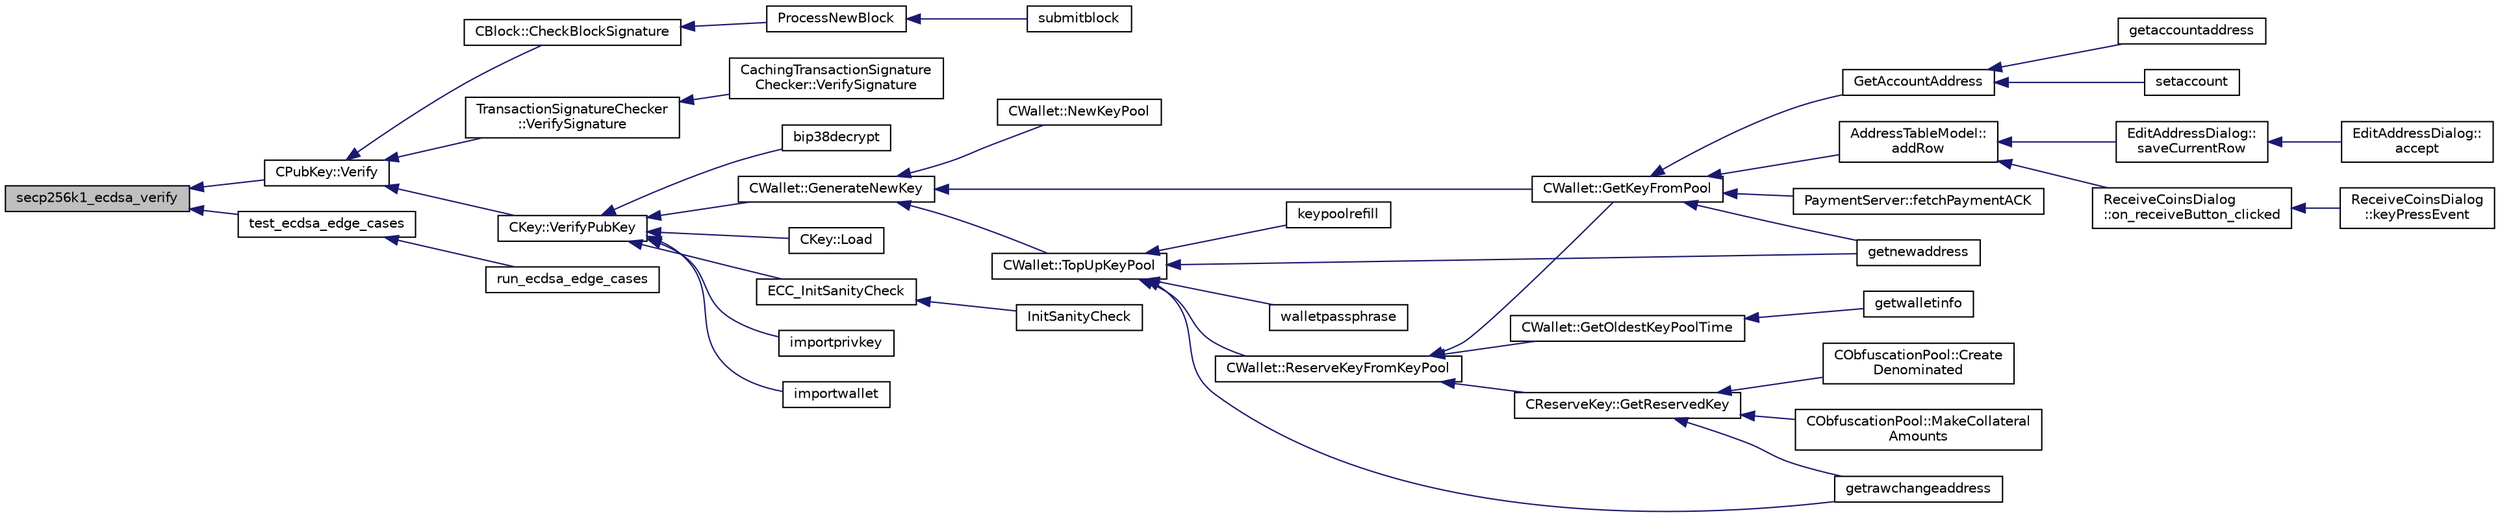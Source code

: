 digraph "secp256k1_ecdsa_verify"
{
  edge [fontname="Helvetica",fontsize="10",labelfontname="Helvetica",labelfontsize="10"];
  node [fontname="Helvetica",fontsize="10",shape=record];
  rankdir="LR";
  Node301 [label="secp256k1_ecdsa_verify",height=0.2,width=0.4,color="black", fillcolor="grey75", style="filled", fontcolor="black"];
  Node301 -> Node302 [dir="back",color="midnightblue",fontsize="10",style="solid",fontname="Helvetica"];
  Node302 [label="CPubKey::Verify",height=0.2,width=0.4,color="black", fillcolor="white", style="filled",URL="$class_c_pub_key.html#a5b3fef213b227394ca9d0a1e3baa957e",tooltip="Verify a DER signature (~72 bytes). "];
  Node302 -> Node303 [dir="back",color="midnightblue",fontsize="10",style="solid",fontname="Helvetica"];
  Node303 [label="CKey::VerifyPubKey",height=0.2,width=0.4,color="black", fillcolor="white", style="filled",URL="$class_c_key.html#ac53425b8d0f89067bce781c485101b20",tooltip="Verify thoroughly whether a private key and a public key match. "];
  Node303 -> Node304 [dir="back",color="midnightblue",fontsize="10",style="solid",fontname="Helvetica"];
  Node304 [label="CKey::Load",height=0.2,width=0.4,color="black", fillcolor="white", style="filled",URL="$class_c_key.html#a141751588f8bfe5f1b6fc27f4e64b63f",tooltip="Load private key and check that public key matches. "];
  Node303 -> Node305 [dir="back",color="midnightblue",fontsize="10",style="solid",fontname="Helvetica"];
  Node305 [label="ECC_InitSanityCheck",height=0.2,width=0.4,color="black", fillcolor="white", style="filled",URL="$key_8h.html#a55cc40f04bf887c1000667caccb0684a",tooltip="Check that required EC support is available at runtime. "];
  Node305 -> Node306 [dir="back",color="midnightblue",fontsize="10",style="solid",fontname="Helvetica"];
  Node306 [label="InitSanityCheck",height=0.2,width=0.4,color="black", fillcolor="white", style="filled",URL="$init_8cpp.html#a878797b40fb8eb0d7f330a41d7742d11",tooltip="Sanity checks Ensure that DIVI is running in a usable environment with all necessary library support..."];
  Node303 -> Node307 [dir="back",color="midnightblue",fontsize="10",style="solid",fontname="Helvetica"];
  Node307 [label="importprivkey",height=0.2,width=0.4,color="black", fillcolor="white", style="filled",URL="$rpcdump_8cpp.html#a3a6fdb974fce01220a895393d444e981"];
  Node303 -> Node308 [dir="back",color="midnightblue",fontsize="10",style="solid",fontname="Helvetica"];
  Node308 [label="importwallet",height=0.2,width=0.4,color="black", fillcolor="white", style="filled",URL="$rpcdump_8cpp.html#a2566d5c9dd1938b74e70398cdb3ac5c1"];
  Node303 -> Node309 [dir="back",color="midnightblue",fontsize="10",style="solid",fontname="Helvetica"];
  Node309 [label="bip38decrypt",height=0.2,width=0.4,color="black", fillcolor="white", style="filled",URL="$rpcdump_8cpp.html#a64a0e2e87f6d741efd662ac94080159d"];
  Node303 -> Node310 [dir="back",color="midnightblue",fontsize="10",style="solid",fontname="Helvetica"];
  Node310 [label="CWallet::GenerateNewKey",height=0.2,width=0.4,color="black", fillcolor="white", style="filled",URL="$group__map_wallet.html#ga061fe7f54f80ec40f856b3e6365c2f4a"];
  Node310 -> Node311 [dir="back",color="midnightblue",fontsize="10",style="solid",fontname="Helvetica"];
  Node311 [label="CWallet::NewKeyPool",height=0.2,width=0.4,color="black", fillcolor="white", style="filled",URL="$group___actions.html#ga7353ba1e79fc4167fbfbe79b41698fa7",tooltip="Mark old keypool keys as used, and generate all new keys. "];
  Node310 -> Node312 [dir="back",color="midnightblue",fontsize="10",style="solid",fontname="Helvetica"];
  Node312 [label="CWallet::TopUpKeyPool",height=0.2,width=0.4,color="black", fillcolor="white", style="filled",URL="$group___actions.html#ga9730278506e0a4f1c65239b951525b55"];
  Node312 -> Node313 [dir="back",color="midnightblue",fontsize="10",style="solid",fontname="Helvetica"];
  Node313 [label="getnewaddress",height=0.2,width=0.4,color="black", fillcolor="white", style="filled",URL="$rpcwallet_8cpp.html#aead824d845d670fbd8f187ebd4f9a535"];
  Node312 -> Node314 [dir="back",color="midnightblue",fontsize="10",style="solid",fontname="Helvetica"];
  Node314 [label="getrawchangeaddress",height=0.2,width=0.4,color="black", fillcolor="white", style="filled",URL="$rpcwallet_8cpp.html#ae71809202b4dcc13d2034c5c72af34da"];
  Node312 -> Node315 [dir="back",color="midnightblue",fontsize="10",style="solid",fontname="Helvetica"];
  Node315 [label="keypoolrefill",height=0.2,width=0.4,color="black", fillcolor="white", style="filled",URL="$rpcwallet_8cpp.html#afe8615fcf2c8e5319166c2fa8c638e08"];
  Node312 -> Node316 [dir="back",color="midnightblue",fontsize="10",style="solid",fontname="Helvetica"];
  Node316 [label="walletpassphrase",height=0.2,width=0.4,color="black", fillcolor="white", style="filled",URL="$rpcwallet_8cpp.html#a733f7c70e7c18783935e6de9643c0086"];
  Node312 -> Node317 [dir="back",color="midnightblue",fontsize="10",style="solid",fontname="Helvetica"];
  Node317 [label="CWallet::ReserveKeyFromKeyPool",height=0.2,width=0.4,color="black", fillcolor="white", style="filled",URL="$group___actions.html#ga9921854840668a1856998f041177dd2b"];
  Node317 -> Node318 [dir="back",color="midnightblue",fontsize="10",style="solid",fontname="Helvetica"];
  Node318 [label="CWallet::GetKeyFromPool",height=0.2,width=0.4,color="black", fillcolor="white", style="filled",URL="$group___actions.html#ga18549ec5c472c003afc4794daeb9adfd"];
  Node318 -> Node319 [dir="back",color="midnightblue",fontsize="10",style="solid",fontname="Helvetica"];
  Node319 [label="AddressTableModel::\laddRow",height=0.2,width=0.4,color="black", fillcolor="white", style="filled",URL="$class_address_table_model.html#aa72edd2a093a6e9318639d69d3a23488"];
  Node319 -> Node320 [dir="back",color="midnightblue",fontsize="10",style="solid",fontname="Helvetica"];
  Node320 [label="EditAddressDialog::\lsaveCurrentRow",height=0.2,width=0.4,color="black", fillcolor="white", style="filled",URL="$class_edit_address_dialog.html#a8494a551799cd1f4c253e557424c206c"];
  Node320 -> Node321 [dir="back",color="midnightblue",fontsize="10",style="solid",fontname="Helvetica"];
  Node321 [label="EditAddressDialog::\laccept",height=0.2,width=0.4,color="black", fillcolor="white", style="filled",URL="$class_edit_address_dialog.html#ac52b71129806bccf6533d0e9441393b6"];
  Node319 -> Node322 [dir="back",color="midnightblue",fontsize="10",style="solid",fontname="Helvetica"];
  Node322 [label="ReceiveCoinsDialog\l::on_receiveButton_clicked",height=0.2,width=0.4,color="black", fillcolor="white", style="filled",URL="$class_receive_coins_dialog.html#a9db8de31f6889288cb22c061aa51e0cd"];
  Node322 -> Node323 [dir="back",color="midnightblue",fontsize="10",style="solid",fontname="Helvetica"];
  Node323 [label="ReceiveCoinsDialog\l::keyPressEvent",height=0.2,width=0.4,color="black", fillcolor="white", style="filled",URL="$class_receive_coins_dialog.html#abcf17b510c473bf3e94ef12f7f5cfc10"];
  Node318 -> Node324 [dir="back",color="midnightblue",fontsize="10",style="solid",fontname="Helvetica"];
  Node324 [label="PaymentServer::fetchPaymentACK",height=0.2,width=0.4,color="black", fillcolor="white", style="filled",URL="$class_payment_server.html#ab846f9e8778e5cc878b644133e8628f1"];
  Node318 -> Node313 [dir="back",color="midnightblue",fontsize="10",style="solid",fontname="Helvetica"];
  Node318 -> Node325 [dir="back",color="midnightblue",fontsize="10",style="solid",fontname="Helvetica"];
  Node325 [label="GetAccountAddress",height=0.2,width=0.4,color="black", fillcolor="white", style="filled",URL="$rpcwallet_8cpp.html#aa3d9baf7a6fc6c9f0a08ec861ca52f59"];
  Node325 -> Node326 [dir="back",color="midnightblue",fontsize="10",style="solid",fontname="Helvetica"];
  Node326 [label="getaccountaddress",height=0.2,width=0.4,color="black", fillcolor="white", style="filled",URL="$rpcwallet_8cpp.html#a92145bcb3cfb45eb47dca18f1c94c434"];
  Node325 -> Node327 [dir="back",color="midnightblue",fontsize="10",style="solid",fontname="Helvetica"];
  Node327 [label="setaccount",height=0.2,width=0.4,color="black", fillcolor="white", style="filled",URL="$rpcwallet_8cpp.html#a6bf0dc200554f841a4549a2e5087f699"];
  Node317 -> Node328 [dir="back",color="midnightblue",fontsize="10",style="solid",fontname="Helvetica"];
  Node328 [label="CWallet::GetOldestKeyPoolTime",height=0.2,width=0.4,color="black", fillcolor="white", style="filled",URL="$group___actions.html#ga2555a9442e58b3c5593fef21f1b39d2d"];
  Node328 -> Node329 [dir="back",color="midnightblue",fontsize="10",style="solid",fontname="Helvetica"];
  Node329 [label="getwalletinfo",height=0.2,width=0.4,color="black", fillcolor="white", style="filled",URL="$rpcwallet_8cpp.html#a9401fef738a283075915e0ea0086fae9"];
  Node317 -> Node330 [dir="back",color="midnightblue",fontsize="10",style="solid",fontname="Helvetica"];
  Node330 [label="CReserveKey::GetReservedKey",height=0.2,width=0.4,color="black", fillcolor="white", style="filled",URL="$group___actions.html#gad198d2d7a54d315c60805ba1cb0caf7c"];
  Node330 -> Node331 [dir="back",color="midnightblue",fontsize="10",style="solid",fontname="Helvetica"];
  Node331 [label="CObfuscationPool::MakeCollateral\lAmounts",height=0.2,width=0.4,color="black", fillcolor="white", style="filled",URL="$class_c_obfuscation_pool.html#a7496f4e868d633d45b9c92af0cc56ac5",tooltip="Split up large inputs or make fee sized inputs. "];
  Node330 -> Node332 [dir="back",color="midnightblue",fontsize="10",style="solid",fontname="Helvetica"];
  Node332 [label="CObfuscationPool::Create\lDenominated",height=0.2,width=0.4,color="black", fillcolor="white", style="filled",URL="$class_c_obfuscation_pool.html#a95e6023ca617da294132311b30179c55"];
  Node330 -> Node314 [dir="back",color="midnightblue",fontsize="10",style="solid",fontname="Helvetica"];
  Node310 -> Node318 [dir="back",color="midnightblue",fontsize="10",style="solid",fontname="Helvetica"];
  Node302 -> Node333 [dir="back",color="midnightblue",fontsize="10",style="solid",fontname="Helvetica"];
  Node333 [label="CBlock::CheckBlockSignature",height=0.2,width=0.4,color="black", fillcolor="white", style="filled",URL="$class_c_block.html#a2ff0deeda85c23cde1a78365d6fc6c2c"];
  Node333 -> Node334 [dir="back",color="midnightblue",fontsize="10",style="solid",fontname="Helvetica"];
  Node334 [label="ProcessNewBlock",height=0.2,width=0.4,color="black", fillcolor="white", style="filled",URL="$main_8h.html#abb32e71aca0c6a769d419194ada13851",tooltip="Process an incoming block. "];
  Node334 -> Node335 [dir="back",color="midnightblue",fontsize="10",style="solid",fontname="Helvetica"];
  Node335 [label="submitblock",height=0.2,width=0.4,color="black", fillcolor="white", style="filled",URL="$rpcmining_8cpp.html#a6fc1aa077add8cb1c74207056616134d"];
  Node302 -> Node336 [dir="back",color="midnightblue",fontsize="10",style="solid",fontname="Helvetica"];
  Node336 [label="TransactionSignatureChecker\l::VerifySignature",height=0.2,width=0.4,color="black", fillcolor="white", style="filled",URL="$class_transaction_signature_checker.html#a8691f10179573b1421defe3843c04c96"];
  Node336 -> Node337 [dir="back",color="midnightblue",fontsize="10",style="solid",fontname="Helvetica"];
  Node337 [label="CachingTransactionSignature\lChecker::VerifySignature",height=0.2,width=0.4,color="black", fillcolor="white", style="filled",URL="$class_caching_transaction_signature_checker.html#a8fb5c049a2f0ef3d4d3fbfeea88b7b53"];
  Node301 -> Node338 [dir="back",color="midnightblue",fontsize="10",style="solid",fontname="Helvetica"];
  Node338 [label="test_ecdsa_edge_cases",height=0.2,width=0.4,color="black", fillcolor="white", style="filled",URL="$tests_8c.html#abbcb27d1eb13654db9b2e281ffce021e"];
  Node338 -> Node339 [dir="back",color="midnightblue",fontsize="10",style="solid",fontname="Helvetica"];
  Node339 [label="run_ecdsa_edge_cases",height=0.2,width=0.4,color="black", fillcolor="white", style="filled",URL="$tests_8c.html#ad6c8109b62ea1d0ed1b382678a2a08b1"];
}
